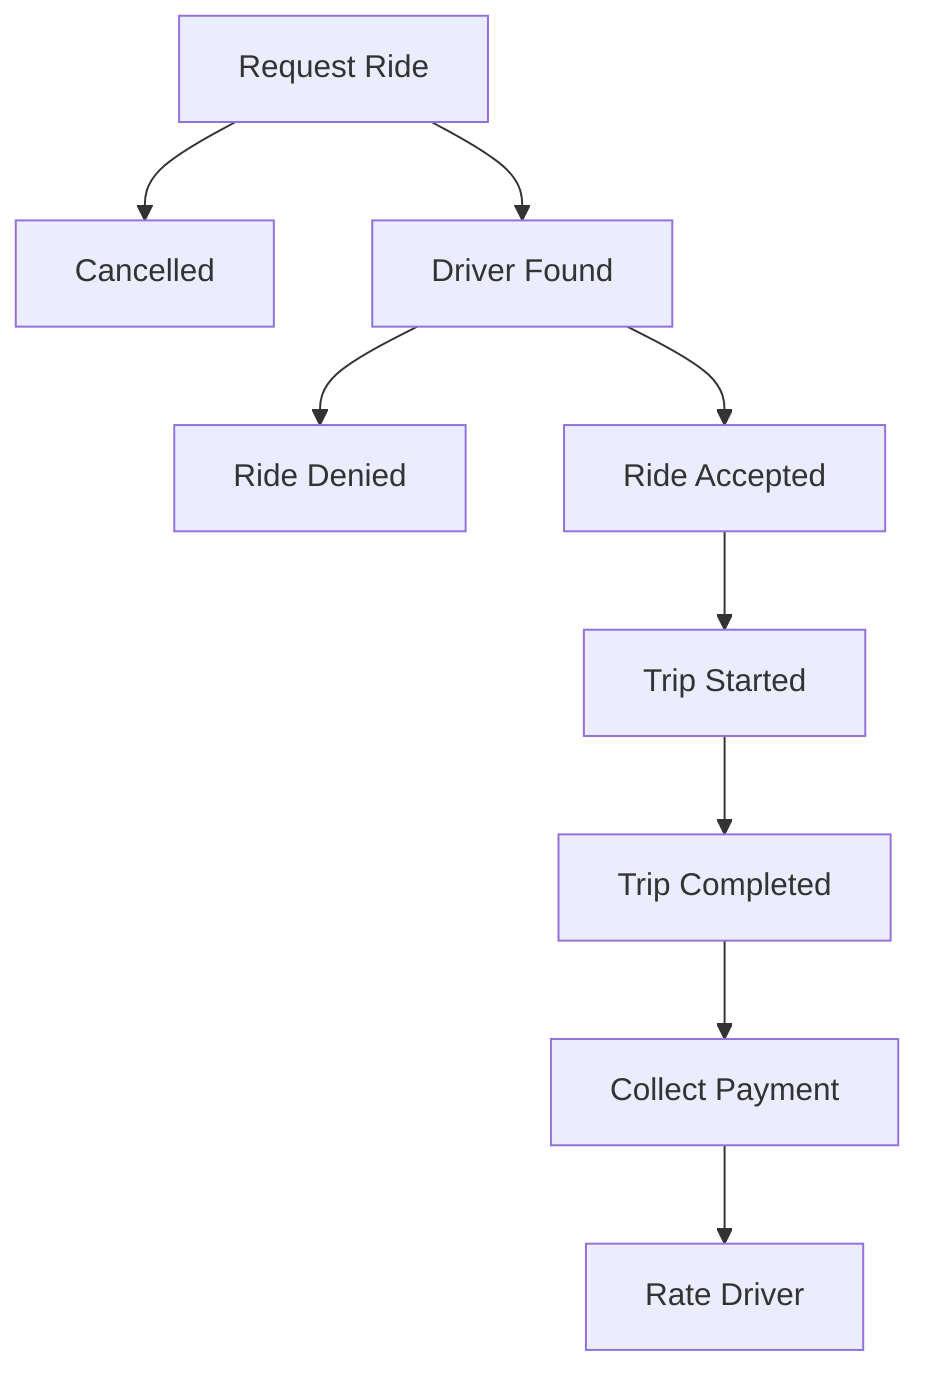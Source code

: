 flowchart TD
    Request_Ride[Request Ride] --> Cancelled[Cancelled]
    Request_Ride[Request Ride] --> Driver_Found[Driver Found]
    Driver_Found[Driver Found] --> Ride_Denied[Ride Denied]
    Driver_Found[Driver Found] --> Ride_Accepted[Ride Accepted]
    Ride_Accepted[Ride Accepted] --> Trip_Started[Trip Started]
    Trip_Started[Trip Started] --> Trip_Completed[Trip Completed]
    Trip_Completed[Trip Completed] --> Collect_Payment[Collect Payment]
    Collect_Payment[Collect Payment] --> Rate_Driver[Rate Driver]